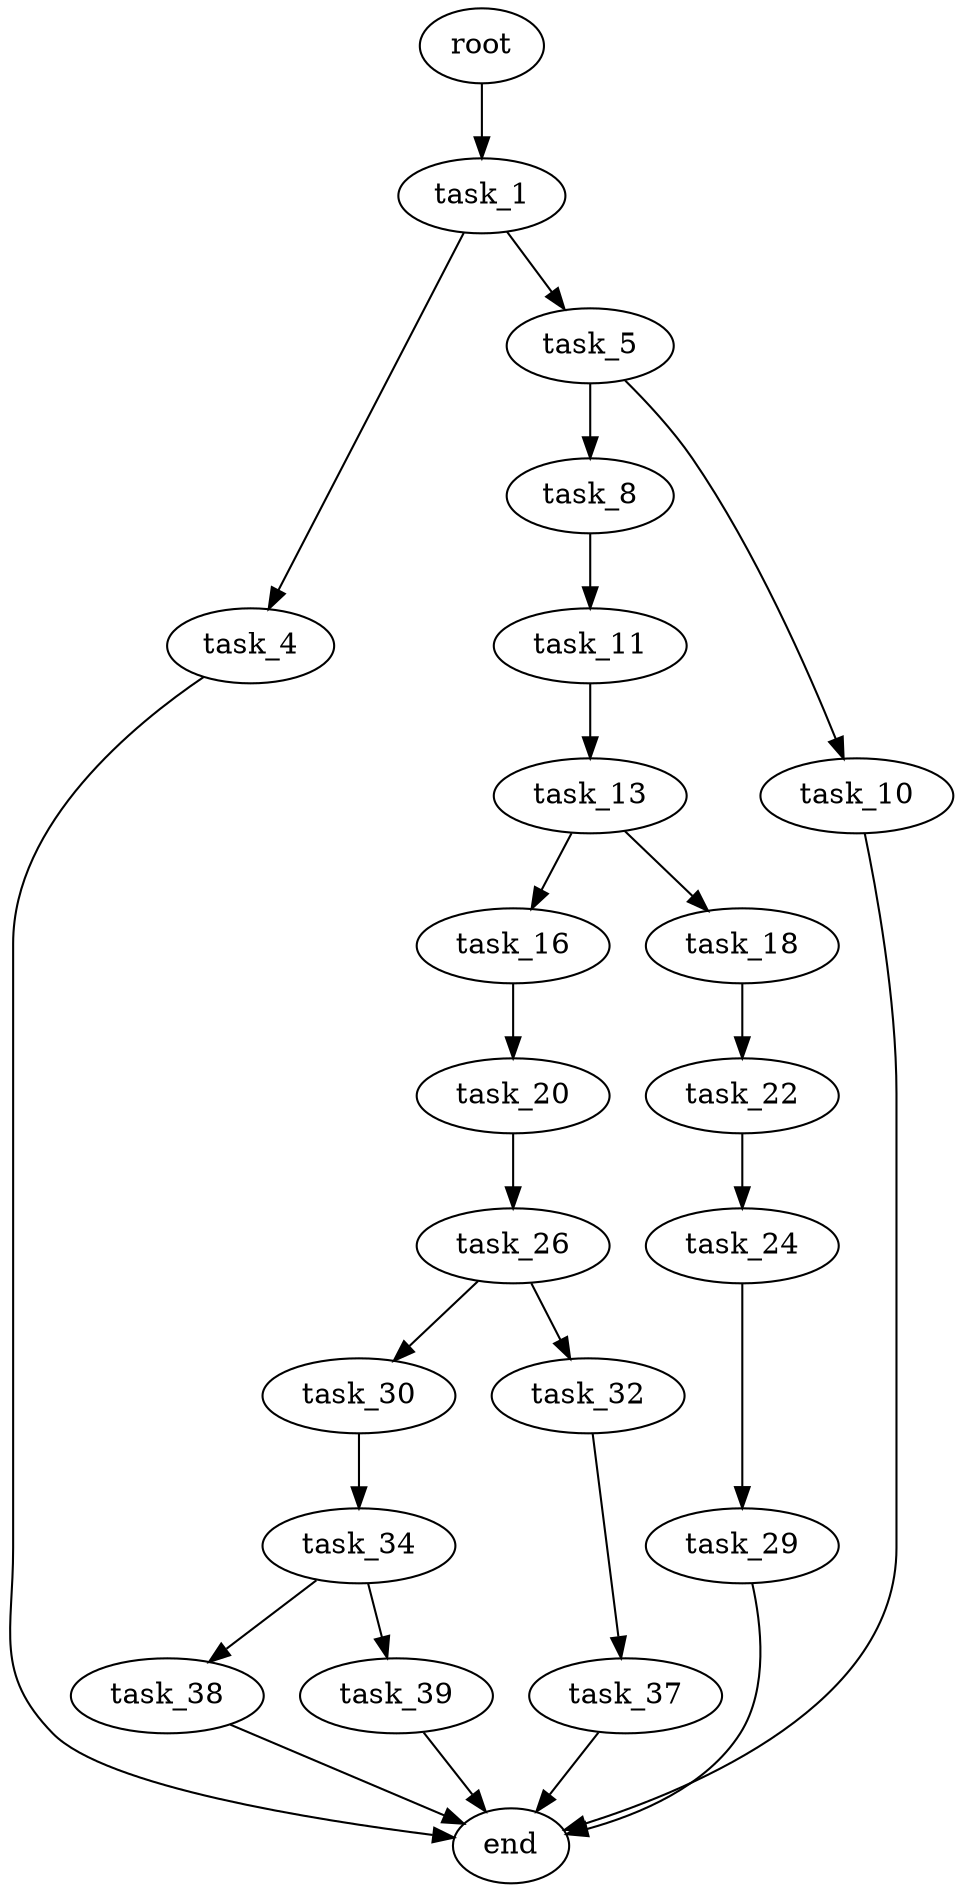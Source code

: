 digraph G {
  root [size="0.000000"];
  task_1 [size="16136822475.000000"];
  task_4 [size="201925155010.000000"];
  task_5 [size="214133038674.000000"];
  end [size="0.000000"];
  task_8 [size="22537332197.000000"];
  task_10 [size="231928233984.000000"];
  task_11 [size="1056192943878.000000"];
  task_13 [size="10238746312.000000"];
  task_16 [size="549755813888.000000"];
  task_18 [size="14619050733.000000"];
  task_20 [size="9382894134.000000"];
  task_22 [size="710008880430.000000"];
  task_26 [size="263209891830.000000"];
  task_24 [size="3974199472.000000"];
  task_29 [size="2488156056.000000"];
  task_30 [size="13818923872.000000"];
  task_32 [size="589881293560.000000"];
  task_34 [size="7183601163.000000"];
  task_37 [size="782757789696.000000"];
  task_38 [size="47579879906.000000"];
  task_39 [size="68719476736.000000"];

  root -> task_1 [size="1.000000"];
  task_1 -> task_4 [size="411041792.000000"];
  task_1 -> task_5 [size="411041792.000000"];
  task_4 -> end [size="1.000000"];
  task_5 -> task_8 [size="209715200.000000"];
  task_5 -> task_10 [size="209715200.000000"];
  task_8 -> task_11 [size="838860800.000000"];
  task_10 -> end [size="1.000000"];
  task_11 -> task_13 [size="679477248.000000"];
  task_13 -> task_16 [size="33554432.000000"];
  task_13 -> task_18 [size="33554432.000000"];
  task_16 -> task_20 [size="536870912.000000"];
  task_18 -> task_22 [size="679477248.000000"];
  task_20 -> task_26 [size="838860800.000000"];
  task_22 -> task_24 [size="679477248.000000"];
  task_26 -> task_30 [size="301989888.000000"];
  task_26 -> task_32 [size="301989888.000000"];
  task_24 -> task_29 [size="134217728.000000"];
  task_29 -> end [size="1.000000"];
  task_30 -> task_34 [size="411041792.000000"];
  task_32 -> task_37 [size="536870912.000000"];
  task_34 -> task_38 [size="301989888.000000"];
  task_34 -> task_39 [size="301989888.000000"];
  task_37 -> end [size="1.000000"];
  task_38 -> end [size="1.000000"];
  task_39 -> end [size="1.000000"];
}
